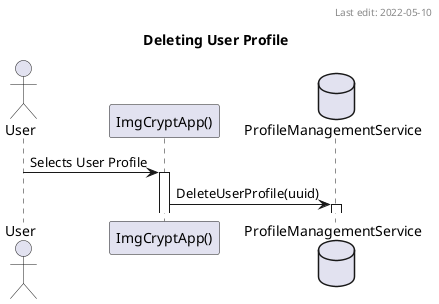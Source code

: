 @startuml
'Author: Hayden Carpenter
'Last Edit: 2022-05-10
title Deleting User Profile
header Last edit: 2022-05-10
actor User
participant "ImgCryptApp()" as gui
database ProfileManagementService as db

User->gui++: Selects User Profile

gui->db++: DeleteUserProfile(uuid)
@enduml